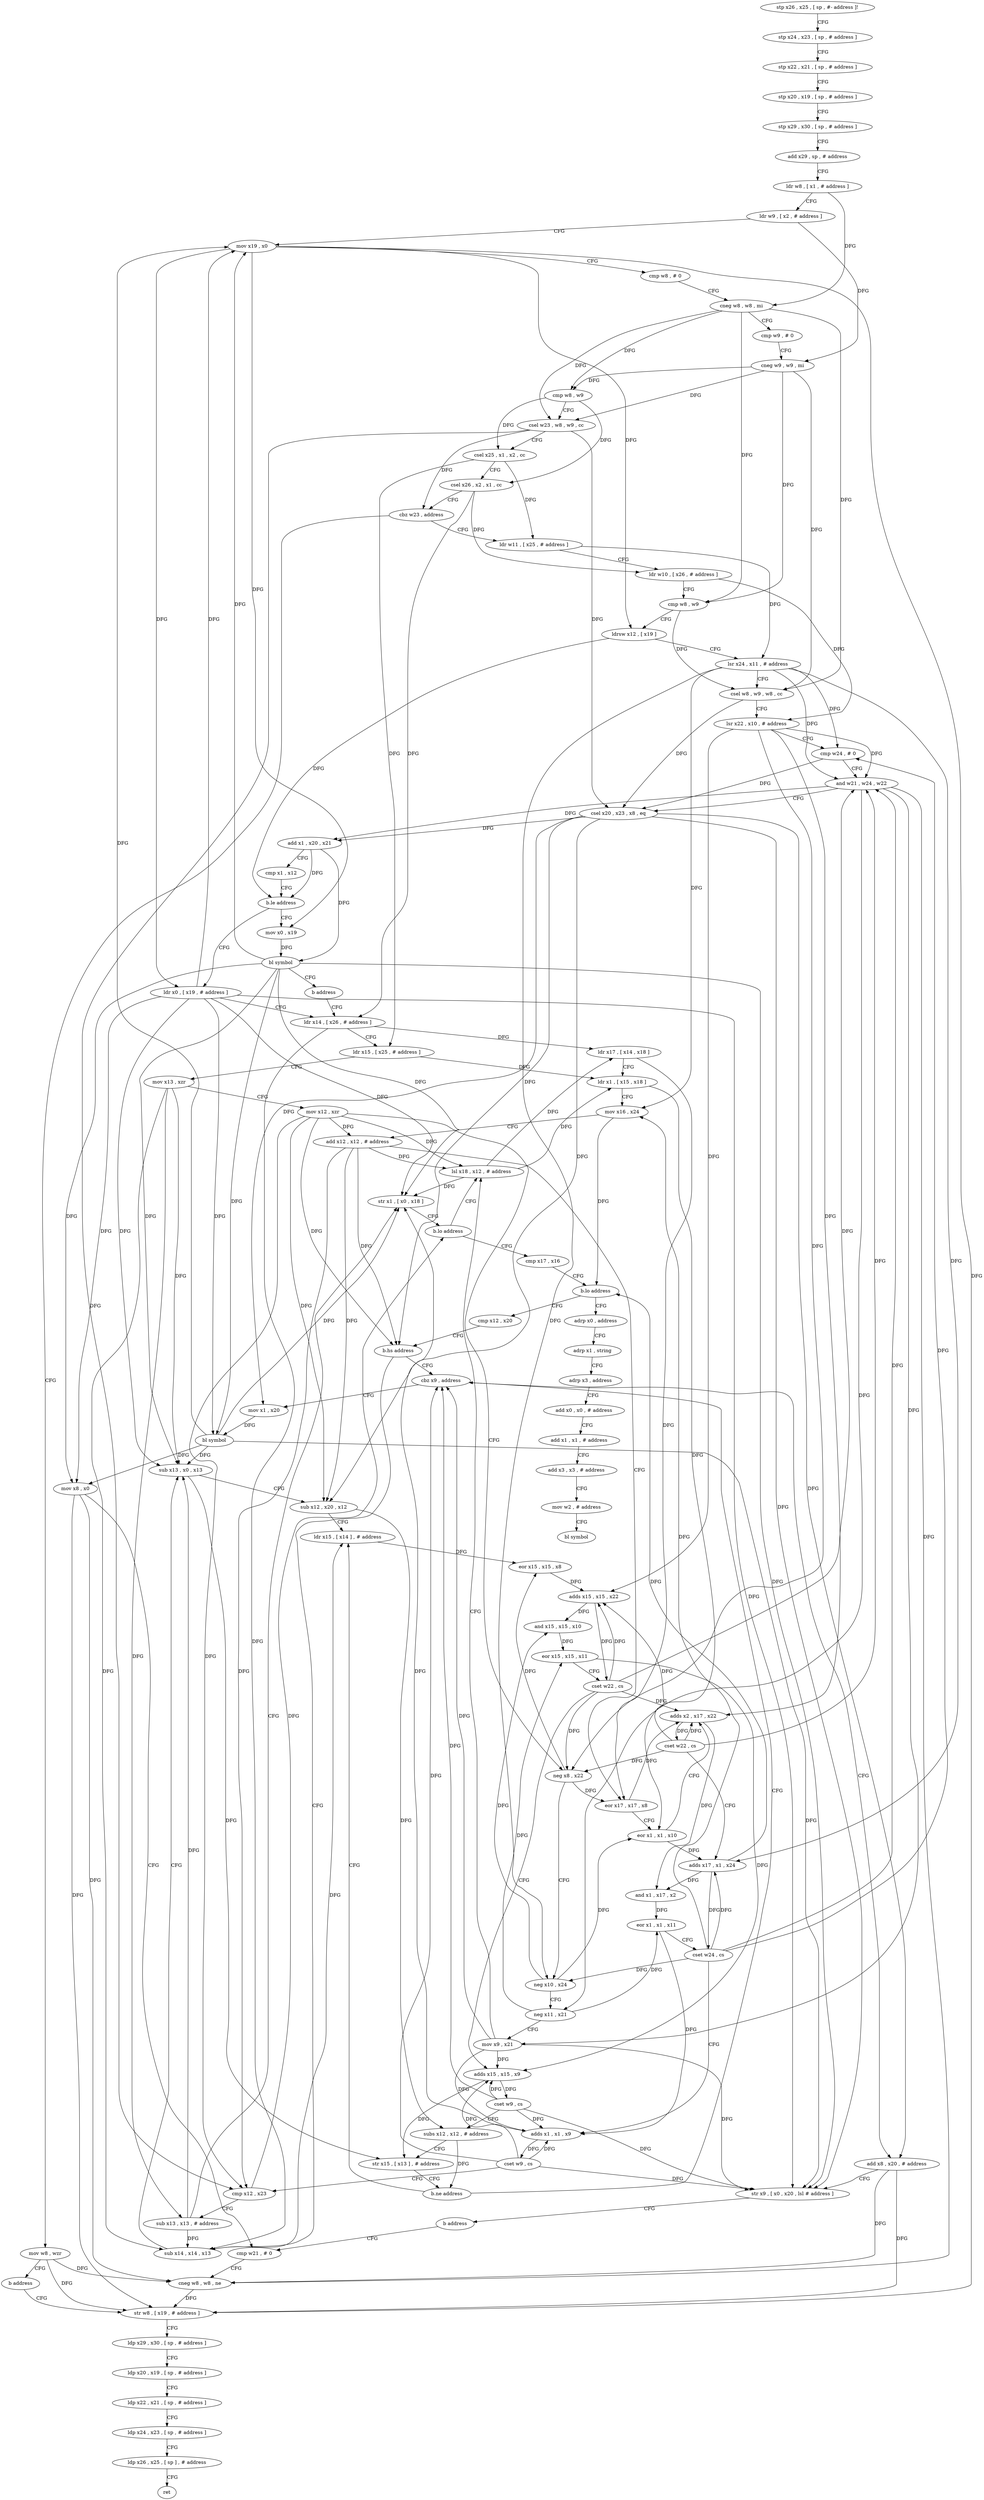 digraph "func" {
"4236936" [label = "stp x26 , x25 , [ sp , #- address ]!" ]
"4236940" [label = "stp x24 , x23 , [ sp , # address ]" ]
"4236944" [label = "stp x22 , x21 , [ sp , # address ]" ]
"4236948" [label = "stp x20 , x19 , [ sp , # address ]" ]
"4236952" [label = "stp x29 , x30 , [ sp , # address ]" ]
"4236956" [label = "add x29 , sp , # address" ]
"4236960" [label = "ldr w8 , [ x1 , # address ]" ]
"4236964" [label = "ldr w9 , [ x2 , # address ]" ]
"4236968" [label = "mov x19 , x0" ]
"4236972" [label = "cmp w8 , # 0" ]
"4236976" [label = "cneg w8 , w8 , mi" ]
"4236980" [label = "cmp w9 , # 0" ]
"4236984" [label = "cneg w9 , w9 , mi" ]
"4236988" [label = "cmp w8 , w9" ]
"4236992" [label = "csel w23 , w8 , w9 , cc" ]
"4236996" [label = "csel x25 , x1 , x2 , cc" ]
"4237000" [label = "csel x26 , x2 , x1 , cc" ]
"4237004" [label = "cbz w23 , address" ]
"4237072" [label = "mov w8 , wzr" ]
"4237008" [label = "ldr w11 , [ x25 , # address ]" ]
"4237076" [label = "b address" ]
"4237300" [label = "str w8 , [ x19 , # address ]" ]
"4237012" [label = "ldr w10 , [ x26 , # address ]" ]
"4237016" [label = "cmp w8 , w9" ]
"4237020" [label = "ldrsw x12 , [ x19 ]" ]
"4237024" [label = "lsr x24 , x11 , # address" ]
"4237028" [label = "csel w8 , w9 , w8 , cc" ]
"4237032" [label = "lsr x22 , x10 , # address" ]
"4237036" [label = "cmp w24 , # 0" ]
"4237040" [label = "and w21 , w24 , w22" ]
"4237044" [label = "csel x20 , x23 , x8 , eq" ]
"4237048" [label = "add x1 , x20 , x21" ]
"4237052" [label = "cmp x1 , x12" ]
"4237056" [label = "b.le address" ]
"4237080" [label = "ldr x0 , [ x19 , # address ]" ]
"4237060" [label = "mov x0 , x19" ]
"4237304" [label = "ldp x29 , x30 , [ sp , # address ]" ]
"4237308" [label = "ldp x20 , x19 , [ sp , # address ]" ]
"4237312" [label = "ldp x22 , x21 , [ sp , # address ]" ]
"4237316" [label = "ldp x24 , x23 , [ sp , # address ]" ]
"4237320" [label = "ldp x26 , x25 , [ sp ] , # address" ]
"4237324" [label = "ret" ]
"4237084" [label = "ldr x14 , [ x26 , # address ]" ]
"4237064" [label = "bl symbol" ]
"4237068" [label = "b address" ]
"4237116" [label = "lsl x18 , x12 , # address" ]
"4237120" [label = "ldr x17 , [ x14 , x18 ]" ]
"4237124" [label = "ldr x1 , [ x15 , x18 ]" ]
"4237128" [label = "mov x16 , x24" ]
"4237132" [label = "add x12 , x12 , # address" ]
"4237136" [label = "eor x17 , x17 , x8" ]
"4237140" [label = "eor x1 , x1 , x10" ]
"4237144" [label = "adds x2 , x17 , x22" ]
"4237148" [label = "cset w22 , cs" ]
"4237152" [label = "adds x17 , x1 , x24" ]
"4237156" [label = "and x1 , x17 , x2" ]
"4237160" [label = "eor x1 , x1 , x11" ]
"4237164" [label = "cset w24 , cs" ]
"4237168" [label = "adds x1 , x1 , x9" ]
"4237172" [label = "cset w9 , cs" ]
"4237176" [label = "cmp x12 , x23" ]
"4237180" [label = "sub x13 , x13 , # address" ]
"4237184" [label = "str x1 , [ x0 , x18 ]" ]
"4237188" [label = "b.lo address" ]
"4237192" [label = "cmp x17 , x16" ]
"4237196" [label = "b.lo address" ]
"4237328" [label = "adrp x0 , address" ]
"4237200" [label = "cmp x12 , x20" ]
"4237088" [label = "ldr x15 , [ x25 , # address ]" ]
"4237092" [label = "mov x13 , xzr" ]
"4237096" [label = "mov x12 , xzr" ]
"4237100" [label = "neg x8 , x22" ]
"4237104" [label = "neg x10 , x24" ]
"4237108" [label = "neg x11 , x21" ]
"4237112" [label = "mov x9 , x21" ]
"4237332" [label = "adrp x1 , string" ]
"4237336" [label = "adrp x3 , address" ]
"4237340" [label = "add x0 , x0 , # address" ]
"4237344" [label = "add x1 , x1 , # address" ]
"4237348" [label = "add x3 , x3 , # address" ]
"4237352" [label = "mov w2 , # address" ]
"4237356" [label = "bl symbol" ]
"4237204" [label = "b.hs address" ]
"4237264" [label = "cbz x9 , address" ]
"4237208" [label = "sub x14 , x14 , x13" ]
"4237280" [label = "mov x1 , x20" ]
"4237268" [label = "add x8 , x20 , # address" ]
"4237212" [label = "sub x13 , x0 , x13" ]
"4237216" [label = "sub x12 , x20 , x12" ]
"4237220" [label = "ldr x15 , [ x14 ] , # address" ]
"4237284" [label = "bl symbol" ]
"4237288" [label = "mov x8 , x0" ]
"4237292" [label = "cmp w21 , # 0" ]
"4237272" [label = "str x9 , [ x0 , x20 , lsl # address ]" ]
"4237276" [label = "b address" ]
"4237224" [label = "eor x15 , x15 , x8" ]
"4237228" [label = "adds x15 , x15 , x22" ]
"4237232" [label = "and x15 , x15 , x10" ]
"4237236" [label = "eor x15 , x15 , x11" ]
"4237240" [label = "cset w22 , cs" ]
"4237244" [label = "adds x15 , x15 , x9" ]
"4237248" [label = "cset w9 , cs" ]
"4237252" [label = "subs x12 , x12 , # address" ]
"4237256" [label = "str x15 , [ x13 ] , # address" ]
"4237260" [label = "b.ne address" ]
"4237296" [label = "cneg w8 , w8 , ne" ]
"4236936" -> "4236940" [ label = "CFG" ]
"4236940" -> "4236944" [ label = "CFG" ]
"4236944" -> "4236948" [ label = "CFG" ]
"4236948" -> "4236952" [ label = "CFG" ]
"4236952" -> "4236956" [ label = "CFG" ]
"4236956" -> "4236960" [ label = "CFG" ]
"4236960" -> "4236964" [ label = "CFG" ]
"4236960" -> "4236976" [ label = "DFG" ]
"4236964" -> "4236968" [ label = "CFG" ]
"4236964" -> "4236984" [ label = "DFG" ]
"4236968" -> "4236972" [ label = "CFG" ]
"4236968" -> "4237020" [ label = "DFG" ]
"4236968" -> "4237300" [ label = "DFG" ]
"4236968" -> "4237080" [ label = "DFG" ]
"4236968" -> "4237060" [ label = "DFG" ]
"4236972" -> "4236976" [ label = "CFG" ]
"4236976" -> "4236980" [ label = "CFG" ]
"4236976" -> "4236988" [ label = "DFG" ]
"4236976" -> "4236992" [ label = "DFG" ]
"4236976" -> "4237016" [ label = "DFG" ]
"4236976" -> "4237028" [ label = "DFG" ]
"4236980" -> "4236984" [ label = "CFG" ]
"4236984" -> "4236988" [ label = "DFG" ]
"4236984" -> "4236992" [ label = "DFG" ]
"4236984" -> "4237016" [ label = "DFG" ]
"4236984" -> "4237028" [ label = "DFG" ]
"4236988" -> "4236992" [ label = "CFG" ]
"4236988" -> "4236996" [ label = "DFG" ]
"4236988" -> "4237000" [ label = "DFG" ]
"4236992" -> "4236996" [ label = "CFG" ]
"4236992" -> "4237004" [ label = "DFG" ]
"4236992" -> "4237044" [ label = "DFG" ]
"4236992" -> "4237176" [ label = "DFG" ]
"4236996" -> "4237000" [ label = "CFG" ]
"4236996" -> "4237008" [ label = "DFG" ]
"4236996" -> "4237088" [ label = "DFG" ]
"4237000" -> "4237004" [ label = "CFG" ]
"4237000" -> "4237012" [ label = "DFG" ]
"4237000" -> "4237084" [ label = "DFG" ]
"4237004" -> "4237072" [ label = "CFG" ]
"4237004" -> "4237008" [ label = "CFG" ]
"4237072" -> "4237076" [ label = "CFG" ]
"4237072" -> "4237300" [ label = "DFG" ]
"4237072" -> "4237296" [ label = "DFG" ]
"4237008" -> "4237012" [ label = "CFG" ]
"4237008" -> "4237024" [ label = "DFG" ]
"4237076" -> "4237300" [ label = "CFG" ]
"4237300" -> "4237304" [ label = "CFG" ]
"4237012" -> "4237016" [ label = "CFG" ]
"4237012" -> "4237032" [ label = "DFG" ]
"4237016" -> "4237020" [ label = "CFG" ]
"4237016" -> "4237028" [ label = "DFG" ]
"4237020" -> "4237024" [ label = "CFG" ]
"4237020" -> "4237056" [ label = "DFG" ]
"4237024" -> "4237028" [ label = "CFG" ]
"4237024" -> "4237036" [ label = "DFG" ]
"4237024" -> "4237040" [ label = "DFG" ]
"4237024" -> "4237104" [ label = "DFG" ]
"4237024" -> "4237128" [ label = "DFG" ]
"4237024" -> "4237152" [ label = "DFG" ]
"4237028" -> "4237032" [ label = "CFG" ]
"4237028" -> "4237044" [ label = "DFG" ]
"4237032" -> "4237036" [ label = "CFG" ]
"4237032" -> "4237040" [ label = "DFG" ]
"4237032" -> "4237100" [ label = "DFG" ]
"4237032" -> "4237144" [ label = "DFG" ]
"4237032" -> "4237228" [ label = "DFG" ]
"4237036" -> "4237040" [ label = "CFG" ]
"4237036" -> "4237044" [ label = "DFG" ]
"4237040" -> "4237044" [ label = "CFG" ]
"4237040" -> "4237048" [ label = "DFG" ]
"4237040" -> "4237108" [ label = "DFG" ]
"4237040" -> "4237112" [ label = "DFG" ]
"4237040" -> "4237296" [ label = "DFG" ]
"4237044" -> "4237048" [ label = "DFG" ]
"4237044" -> "4237204" [ label = "DFG" ]
"4237044" -> "4237216" [ label = "DFG" ]
"4237044" -> "4237280" [ label = "DFG" ]
"4237044" -> "4237268" [ label = "DFG" ]
"4237044" -> "4237272" [ label = "DFG" ]
"4237048" -> "4237052" [ label = "CFG" ]
"4237048" -> "4237056" [ label = "DFG" ]
"4237048" -> "4237064" [ label = "DFG" ]
"4237052" -> "4237056" [ label = "CFG" ]
"4237056" -> "4237080" [ label = "CFG" ]
"4237056" -> "4237060" [ label = "CFG" ]
"4237080" -> "4237084" [ label = "CFG" ]
"4237080" -> "4236968" [ label = "DFG" ]
"4237080" -> "4237184" [ label = "DFG" ]
"4237080" -> "4237212" [ label = "DFG" ]
"4237080" -> "4237284" [ label = "DFG" ]
"4237080" -> "4237288" [ label = "DFG" ]
"4237080" -> "4237272" [ label = "DFG" ]
"4237060" -> "4237064" [ label = "DFG" ]
"4237304" -> "4237308" [ label = "CFG" ]
"4237308" -> "4237312" [ label = "CFG" ]
"4237312" -> "4237316" [ label = "CFG" ]
"4237316" -> "4237320" [ label = "CFG" ]
"4237320" -> "4237324" [ label = "CFG" ]
"4237084" -> "4237088" [ label = "CFG" ]
"4237084" -> "4237120" [ label = "DFG" ]
"4237084" -> "4237208" [ label = "DFG" ]
"4237064" -> "4237068" [ label = "CFG" ]
"4237064" -> "4236968" [ label = "DFG" ]
"4237064" -> "4237184" [ label = "DFG" ]
"4237064" -> "4237212" [ label = "DFG" ]
"4237064" -> "4237284" [ label = "DFG" ]
"4237064" -> "4237288" [ label = "DFG" ]
"4237064" -> "4237272" [ label = "DFG" ]
"4237068" -> "4237084" [ label = "CFG" ]
"4237116" -> "4237120" [ label = "DFG" ]
"4237116" -> "4237124" [ label = "DFG" ]
"4237116" -> "4237184" [ label = "DFG" ]
"4237120" -> "4237124" [ label = "CFG" ]
"4237120" -> "4237136" [ label = "DFG" ]
"4237124" -> "4237128" [ label = "CFG" ]
"4237124" -> "4237140" [ label = "DFG" ]
"4237128" -> "4237132" [ label = "CFG" ]
"4237128" -> "4237196" [ label = "DFG" ]
"4237132" -> "4237136" [ label = "CFG" ]
"4237132" -> "4237116" [ label = "DFG" ]
"4237132" -> "4237176" [ label = "DFG" ]
"4237132" -> "4237204" [ label = "DFG" ]
"4237132" -> "4237216" [ label = "DFG" ]
"4237136" -> "4237140" [ label = "CFG" ]
"4237136" -> "4237144" [ label = "DFG" ]
"4237140" -> "4237144" [ label = "CFG" ]
"4237140" -> "4237152" [ label = "DFG" ]
"4237144" -> "4237148" [ label = "DFG" ]
"4237144" -> "4237156" [ label = "DFG" ]
"4237148" -> "4237152" [ label = "CFG" ]
"4237148" -> "4237040" [ label = "DFG" ]
"4237148" -> "4237100" [ label = "DFG" ]
"4237148" -> "4237144" [ label = "DFG" ]
"4237148" -> "4237228" [ label = "DFG" ]
"4237152" -> "4237156" [ label = "DFG" ]
"4237152" -> "4237196" [ label = "DFG" ]
"4237152" -> "4237164" [ label = "DFG" ]
"4237156" -> "4237160" [ label = "DFG" ]
"4237160" -> "4237164" [ label = "CFG" ]
"4237160" -> "4237168" [ label = "DFG" ]
"4237164" -> "4237168" [ label = "CFG" ]
"4237164" -> "4237036" [ label = "DFG" ]
"4237164" -> "4237104" [ label = "DFG" ]
"4237164" -> "4237128" [ label = "DFG" ]
"4237164" -> "4237152" [ label = "DFG" ]
"4237164" -> "4237040" [ label = "DFG" ]
"4237168" -> "4237172" [ label = "DFG" ]
"4237168" -> "4237184" [ label = "DFG" ]
"4237172" -> "4237176" [ label = "CFG" ]
"4237172" -> "4237168" [ label = "DFG" ]
"4237172" -> "4237264" [ label = "DFG" ]
"4237172" -> "4237272" [ label = "DFG" ]
"4237172" -> "4237244" [ label = "DFG" ]
"4237176" -> "4237180" [ label = "CFG" ]
"4237176" -> "4237188" [ label = "DFG" ]
"4237180" -> "4237184" [ label = "CFG" ]
"4237180" -> "4237208" [ label = "DFG" ]
"4237180" -> "4237212" [ label = "DFG" ]
"4237184" -> "4237188" [ label = "CFG" ]
"4237188" -> "4237116" [ label = "CFG" ]
"4237188" -> "4237192" [ label = "CFG" ]
"4237192" -> "4237196" [ label = "CFG" ]
"4237196" -> "4237328" [ label = "CFG" ]
"4237196" -> "4237200" [ label = "CFG" ]
"4237328" -> "4237332" [ label = "CFG" ]
"4237200" -> "4237204" [ label = "CFG" ]
"4237088" -> "4237092" [ label = "CFG" ]
"4237088" -> "4237124" [ label = "DFG" ]
"4237092" -> "4237096" [ label = "CFG" ]
"4237092" -> "4237180" [ label = "DFG" ]
"4237092" -> "4237208" [ label = "DFG" ]
"4237092" -> "4237212" [ label = "DFG" ]
"4237096" -> "4237100" [ label = "CFG" ]
"4237096" -> "4237116" [ label = "DFG" ]
"4237096" -> "4237132" [ label = "DFG" ]
"4237096" -> "4237176" [ label = "DFG" ]
"4237096" -> "4237204" [ label = "DFG" ]
"4237096" -> "4237216" [ label = "DFG" ]
"4237100" -> "4237104" [ label = "CFG" ]
"4237100" -> "4237136" [ label = "DFG" ]
"4237100" -> "4237224" [ label = "DFG" ]
"4237104" -> "4237108" [ label = "CFG" ]
"4237104" -> "4237140" [ label = "DFG" ]
"4237104" -> "4237232" [ label = "DFG" ]
"4237108" -> "4237112" [ label = "CFG" ]
"4237108" -> "4237160" [ label = "DFG" ]
"4237108" -> "4237236" [ label = "DFG" ]
"4237112" -> "4237116" [ label = "CFG" ]
"4237112" -> "4237168" [ label = "DFG" ]
"4237112" -> "4237264" [ label = "DFG" ]
"4237112" -> "4237272" [ label = "DFG" ]
"4237112" -> "4237244" [ label = "DFG" ]
"4237332" -> "4237336" [ label = "CFG" ]
"4237336" -> "4237340" [ label = "CFG" ]
"4237340" -> "4237344" [ label = "CFG" ]
"4237344" -> "4237348" [ label = "CFG" ]
"4237348" -> "4237352" [ label = "CFG" ]
"4237352" -> "4237356" [ label = "CFG" ]
"4237204" -> "4237264" [ label = "CFG" ]
"4237204" -> "4237208" [ label = "CFG" ]
"4237264" -> "4237280" [ label = "CFG" ]
"4237264" -> "4237268" [ label = "CFG" ]
"4237208" -> "4237212" [ label = "CFG" ]
"4237208" -> "4237220" [ label = "DFG" ]
"4237280" -> "4237284" [ label = "DFG" ]
"4237268" -> "4237272" [ label = "CFG" ]
"4237268" -> "4237300" [ label = "DFG" ]
"4237268" -> "4237296" [ label = "DFG" ]
"4237212" -> "4237216" [ label = "CFG" ]
"4237212" -> "4237256" [ label = "DFG" ]
"4237216" -> "4237220" [ label = "CFG" ]
"4237216" -> "4237252" [ label = "DFG" ]
"4237220" -> "4237224" [ label = "DFG" ]
"4237284" -> "4237288" [ label = "DFG" ]
"4237284" -> "4236968" [ label = "DFG" ]
"4237284" -> "4237184" [ label = "DFG" ]
"4237284" -> "4237212" [ label = "DFG" ]
"4237284" -> "4237272" [ label = "DFG" ]
"4237288" -> "4237292" [ label = "CFG" ]
"4237288" -> "4237300" [ label = "DFG" ]
"4237288" -> "4237296" [ label = "DFG" ]
"4237292" -> "4237296" [ label = "CFG" ]
"4237272" -> "4237276" [ label = "CFG" ]
"4237276" -> "4237292" [ label = "CFG" ]
"4237224" -> "4237228" [ label = "DFG" ]
"4237228" -> "4237232" [ label = "DFG" ]
"4237228" -> "4237240" [ label = "DFG" ]
"4237232" -> "4237236" [ label = "DFG" ]
"4237236" -> "4237240" [ label = "CFG" ]
"4237236" -> "4237244" [ label = "DFG" ]
"4237240" -> "4237244" [ label = "CFG" ]
"4237240" -> "4237040" [ label = "DFG" ]
"4237240" -> "4237100" [ label = "DFG" ]
"4237240" -> "4237144" [ label = "DFG" ]
"4237240" -> "4237228" [ label = "DFG" ]
"4237244" -> "4237248" [ label = "DFG" ]
"4237244" -> "4237256" [ label = "DFG" ]
"4237248" -> "4237252" [ label = "CFG" ]
"4237248" -> "4237168" [ label = "DFG" ]
"4237248" -> "4237264" [ label = "DFG" ]
"4237248" -> "4237272" [ label = "DFG" ]
"4237248" -> "4237244" [ label = "DFG" ]
"4237252" -> "4237256" [ label = "CFG" ]
"4237252" -> "4237260" [ label = "DFG" ]
"4237256" -> "4237260" [ label = "CFG" ]
"4237260" -> "4237220" [ label = "CFG" ]
"4237260" -> "4237264" [ label = "CFG" ]
"4237296" -> "4237300" [ label = "DFG" ]
}
